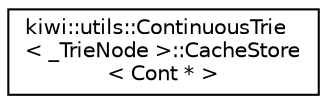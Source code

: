 digraph "Graphical Class Hierarchy"
{
 // LATEX_PDF_SIZE
  edge [fontname="Helvetica",fontsize="10",labelfontname="Helvetica",labelfontsize="10"];
  node [fontname="Helvetica",fontsize="10",shape=record];
  rankdir="LR";
  Node0 [label="kiwi::utils::ContinuousTrie\l\< _TrieNode \>::CacheStore\l\< Cont * \>",height=0.2,width=0.4,color="black", fillcolor="white", style="filled",URL="$structkiwi_1_1utils_1_1ContinuousTrie_1_1CacheStore_3_01Cont_01_5_01_4.html",tooltip=" "];
}
